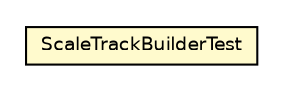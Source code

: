 #!/usr/local/bin/dot
#
# Class diagram 
# Generated by UMLGraph version R5_6-24-gf6e263 (http://www.umlgraph.org/)
#

digraph G {
	edge [fontname="Helvetica",fontsize=10,labelfontname="Helvetica",labelfontsize=10];
	node [fontname="Helvetica",fontsize=10,shape=plaintext];
	nodesep=0.25;
	ranksep=0.5;
	// com.rockhoppertech.music.scale.ScaleTrackBuilderTest
	c1923 [label=<<table title="com.rockhoppertech.music.scale.ScaleTrackBuilderTest" border="0" cellborder="1" cellspacing="0" cellpadding="2" port="p" bgcolor="lemonChiffon" href="./ScaleTrackBuilderTest.html">
		<tr><td><table border="0" cellspacing="0" cellpadding="1">
<tr><td align="center" balign="center"> ScaleTrackBuilderTest </td></tr>
		</table></td></tr>
		</table>>, URL="./ScaleTrackBuilderTest.html", fontname="Helvetica", fontcolor="black", fontsize=9.0];
}

